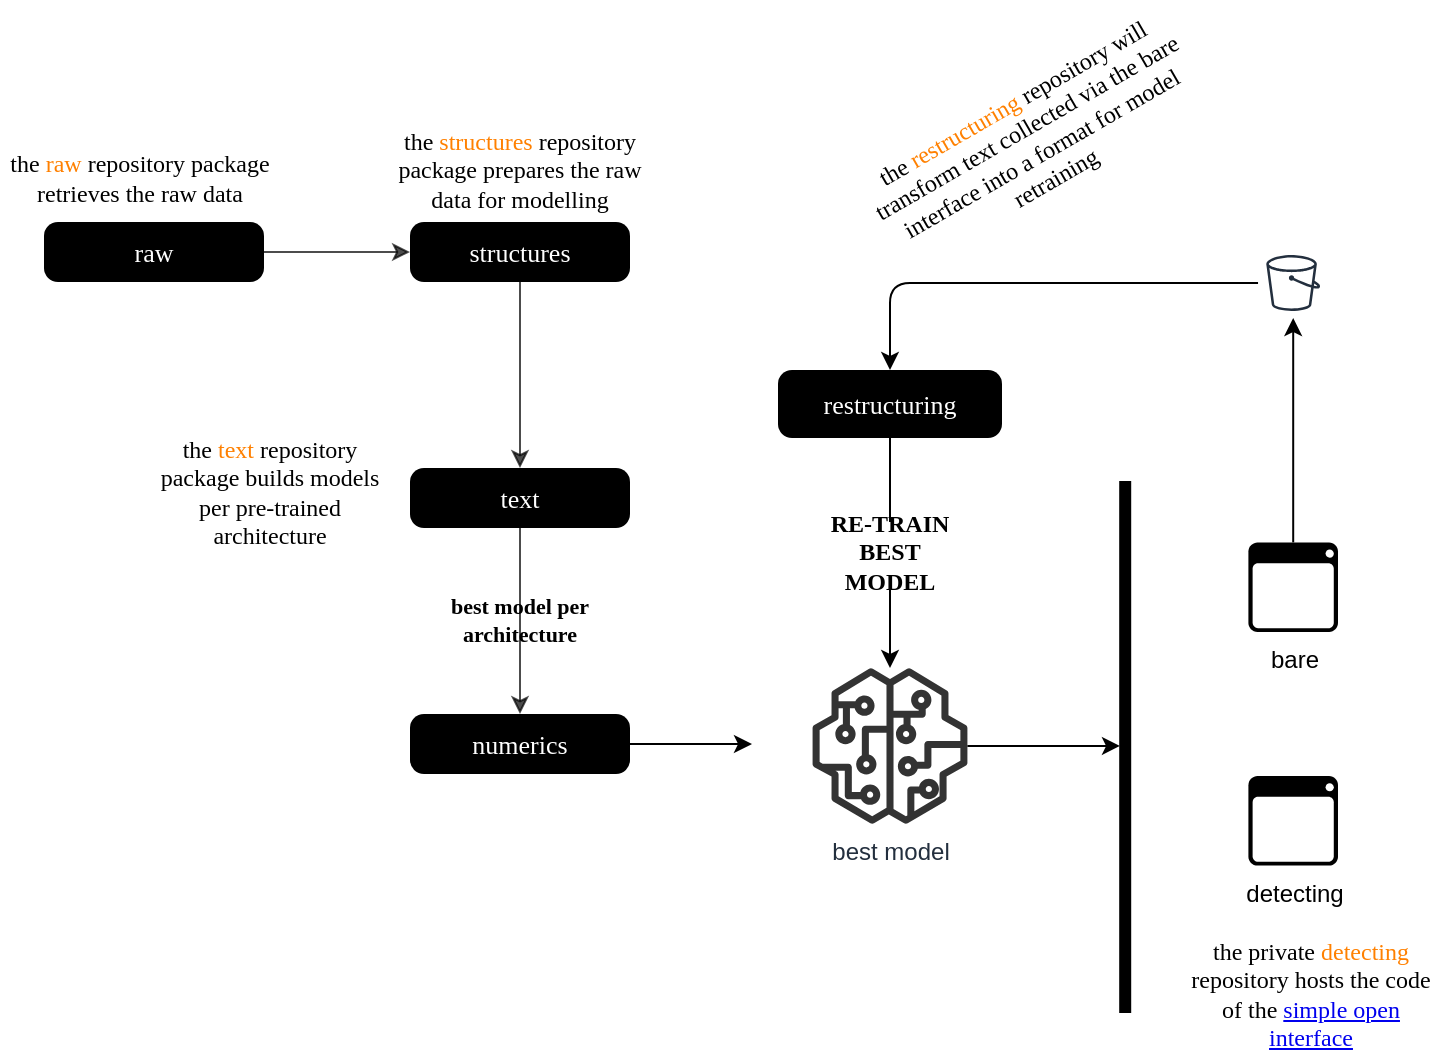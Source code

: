 <mxfile version="22.1.2" type="device">
  <diagram name="sketch" id="NKct0yvRwDZPGS5-LY1j">
    <mxGraphModel dx="1098" dy="801" grid="1" gridSize="10" guides="1" tooltips="1" connect="1" arrows="1" fold="1" page="1" pageScale="1" pageWidth="1654" pageHeight="1169" math="0" shadow="0">
      <root>
        <mxCell id="0" />
        <mxCell id="1" parent="0" />
        <mxCell id="gYTZMiJ3hf2rMKiT2wGT-1" value="raw" style="rounded=1;absoluteArcSize=1;arcSize=14;whiteSpace=wrap;strokeWidth=2;strokeColor=none;fontFamily=Asap;fontSource=https%3A%2F%2Ffonts.googleapis.com%2Fcss%3Ffamily%3DAsap;fillColor=#000000;fontSize=13;fontColor=#FFFFFF;rotation=0;" vertex="1" parent="1">
          <mxGeometry x="166" y="272" width="110" height="30" as="geometry" />
        </mxCell>
        <mxCell id="gYTZMiJ3hf2rMKiT2wGT-29" style="edgeStyle=orthogonalEdgeStyle;rounded=0;orthogonalLoop=1;jettySize=auto;html=1;strokeColor=#000000;opacity=70;" edge="1" parent="1" source="gYTZMiJ3hf2rMKiT2wGT-2" target="gYTZMiJ3hf2rMKiT2wGT-3">
          <mxGeometry relative="1" as="geometry" />
        </mxCell>
        <mxCell id="gYTZMiJ3hf2rMKiT2wGT-2" value="structures" style="rounded=1;absoluteArcSize=1;arcSize=14;whiteSpace=wrap;strokeWidth=2;strokeColor=none;fontFamily=Asap;fontSource=https%3A%2F%2Ffonts.googleapis.com%2Fcss%3Ffamily%3DAsap;fillColor=#000000;fontSize=13;fontColor=#FFFFFF;rotation=0;" vertex="1" parent="1">
          <mxGeometry x="349" y="272" width="110" height="30" as="geometry" />
        </mxCell>
        <mxCell id="gYTZMiJ3hf2rMKiT2wGT-33" style="edgeStyle=orthogonalEdgeStyle;rounded=0;orthogonalLoop=1;jettySize=auto;html=1;entryX=0.5;entryY=0;entryDx=0;entryDy=0;strokeColor=#000000;opacity=70;" edge="1" parent="1" source="gYTZMiJ3hf2rMKiT2wGT-3" target="gYTZMiJ3hf2rMKiT2wGT-18">
          <mxGeometry relative="1" as="geometry" />
        </mxCell>
        <mxCell id="gYTZMiJ3hf2rMKiT2wGT-3" value="text" style="rounded=1;absoluteArcSize=1;arcSize=14;whiteSpace=wrap;strokeWidth=2;strokeColor=none;fontFamily=Asap;fontSource=https%3A%2F%2Ffonts.googleapis.com%2Fcss%3Ffamily%3DAsap;fontSize=13;fillColor=#000000;fontColor=#FFFFFF;rotation=0;" vertex="1" parent="1">
          <mxGeometry x="349" y="395" width="110" height="30" as="geometry" />
        </mxCell>
        <mxCell id="gYTZMiJ3hf2rMKiT2wGT-51" style="edgeStyle=orthogonalEdgeStyle;rounded=0;orthogonalLoop=1;jettySize=auto;html=1;entryX=0.5;entryY=0;entryDx=0;entryDy=0;endArrow=none;endFill=0;" edge="1" parent="1" source="gYTZMiJ3hf2rMKiT2wGT-4" target="gYTZMiJ3hf2rMKiT2wGT-48">
          <mxGeometry relative="1" as="geometry" />
        </mxCell>
        <mxCell id="gYTZMiJ3hf2rMKiT2wGT-4" value="restructuring" style="rounded=1;absoluteArcSize=1;arcSize=14;whiteSpace=wrap;strokeWidth=2;strokeColor=none;fontFamily=Asap;fontSource=https%3A%2F%2Ffonts.googleapis.com%2Fcss%3Ffamily%3DAsap;fillColor=#000000;fontSize=13;fontColor=#FFFFFF;" vertex="1" parent="1">
          <mxGeometry x="533" y="346" width="112" height="34" as="geometry" />
        </mxCell>
        <mxCell id="gYTZMiJ3hf2rMKiT2wGT-7" value="" style="curved=1;startArrow=none;;exitX=1;exitY=0.5;rounded=0;strokeColor=#000000;opacity=70;fontFamily=Asap;fontSource=https%3A%2F%2Ffonts.googleapis.com%2Fcss%3Ffamily%3DAsap;exitDx=0;exitDy=0;entryX=0;entryY=0.5;entryDx=0;entryDy=0;" edge="1" parent="1" source="gYTZMiJ3hf2rMKiT2wGT-1" target="gYTZMiJ3hf2rMKiT2wGT-2">
          <mxGeometry relative="1" as="geometry">
            <Array as="points" />
            <mxPoint x="314" y="289" as="targetPoint" />
          </mxGeometry>
        </mxCell>
        <mxCell id="gYTZMiJ3hf2rMKiT2wGT-55" style="edgeStyle=orthogonalEdgeStyle;rounded=0;orthogonalLoop=1;jettySize=auto;html=1;" edge="1" parent="1" source="gYTZMiJ3hf2rMKiT2wGT-18">
          <mxGeometry relative="1" as="geometry">
            <mxPoint x="520" y="533" as="targetPoint" />
          </mxGeometry>
        </mxCell>
        <mxCell id="gYTZMiJ3hf2rMKiT2wGT-18" value="numerics" style="rounded=1;absoluteArcSize=1;arcSize=14;whiteSpace=wrap;strokeWidth=2;strokeColor=none;fontFamily=Asap;fontSource=https%3A%2F%2Ffonts.googleapis.com%2Fcss%3Ffamily%3DAsap;fontSize=13;fillColor=#000000;fontColor=#FFFFFF;rotation=0;" vertex="1" parent="1">
          <mxGeometry x="349" y="518" width="110" height="30" as="geometry" />
        </mxCell>
        <mxCell id="gYTZMiJ3hf2rMKiT2wGT-19" value="" style="html=1;points=[];perimeter=orthogonalPerimeter;fillColor=strokeColor;rotation=0;" vertex="1" parent="1">
          <mxGeometry x="704.1" y="402" width="5" height="265" as="geometry" />
        </mxCell>
        <mxCell id="gYTZMiJ3hf2rMKiT2wGT-21" value="best model per architecture" style="text;html=1;strokeColor=none;fillColor=none;align=center;verticalAlign=middle;whiteSpace=wrap;rounded=0;fontFamily=Asap;fontSource=https%3A%2F%2Ffonts.googleapis.com%2Fcss%3Ffamily%3DAsap;fontSize=11;fontStyle=1" vertex="1" parent="1">
          <mxGeometry x="359" y="456" width="90" height="30" as="geometry" />
        </mxCell>
        <mxCell id="gYTZMiJ3hf2rMKiT2wGT-25" value="best model" style="sketch=0;outlineConnect=0;fontColor=#232F3E;gradientColor=none;fillColor=#000000;strokeColor=none;dashed=0;verticalLabelPosition=bottom;verticalAlign=top;align=center;html=1;fontSize=12;fontStyle=0;aspect=fixed;pointerEvents=1;shape=mxgraph.aws4.sagemaker_model;opacity=80;" vertex="1" parent="1">
          <mxGeometry x="550" y="495" width="78" height="78" as="geometry" />
        </mxCell>
        <mxCell id="gYTZMiJ3hf2rMKiT2wGT-46" style="edgeStyle=orthogonalEdgeStyle;rounded=1;orthogonalLoop=1;jettySize=auto;html=1;entryX=0.5;entryY=0;entryDx=0;entryDy=0;" edge="1" parent="1" source="gYTZMiJ3hf2rMKiT2wGT-27" target="gYTZMiJ3hf2rMKiT2wGT-4">
          <mxGeometry relative="1" as="geometry" />
        </mxCell>
        <mxCell id="gYTZMiJ3hf2rMKiT2wGT-27" value="" style="sketch=0;outlineConnect=0;fontColor=#232F3E;gradientColor=none;strokeColor=#232F3E;fillColor=#ffffff;dashed=0;verticalLabelPosition=bottom;verticalAlign=top;align=center;html=1;fontSize=12;fontStyle=0;aspect=fixed;shape=mxgraph.aws4.resourceIcon;resIcon=mxgraph.aws4.bucket;rotation=0;" vertex="1" parent="1">
          <mxGeometry x="773.1" y="285" width="35" height="35" as="geometry" />
        </mxCell>
        <mxCell id="gYTZMiJ3hf2rMKiT2wGT-36" value="detecting" style="shadow=0;dashed=0;html=1;strokeColor=none;fillColor=#000000;labelPosition=center;verticalLabelPosition=bottom;verticalAlign=top;align=center;outlineConnect=0;shape=mxgraph.veeam.interface;" vertex="1" parent="1">
          <mxGeometry x="768.2" y="549" width="44.8" height="44.8" as="geometry" />
        </mxCell>
        <mxCell id="gYTZMiJ3hf2rMKiT2wGT-40" style="edgeStyle=orthogonalEdgeStyle;rounded=0;orthogonalLoop=1;jettySize=auto;html=1;" edge="1" parent="1" source="gYTZMiJ3hf2rMKiT2wGT-37" target="gYTZMiJ3hf2rMKiT2wGT-27">
          <mxGeometry relative="1" as="geometry" />
        </mxCell>
        <mxCell id="gYTZMiJ3hf2rMKiT2wGT-37" value="bare" style="shadow=0;dashed=0;html=1;strokeColor=none;fillColor=#000000;labelPosition=center;verticalLabelPosition=bottom;verticalAlign=top;align=center;outlineConnect=0;shape=mxgraph.veeam.interface;" vertex="1" parent="1">
          <mxGeometry x="768.2" y="432.2" width="44.8" height="44.8" as="geometry" />
        </mxCell>
        <mxCell id="gYTZMiJ3hf2rMKiT2wGT-38" value="the private &lt;font color=&quot;#ff8000&quot;&gt;detecting&lt;/font&gt; repository hosts the code of the &lt;a href=&quot;https://d22j2jhm9iagpk.cloudfront.net/src/c-dispatches-app.html&quot;&gt;simple open interface&lt;/a&gt;" style="text;html=1;strokeColor=none;fillColor=none;align=center;verticalAlign=middle;whiteSpace=wrap;rounded=0;fontFamily=Caveat Brush;fontSource=https%3A%2F%2Ffonts.googleapis.com%2Fcss%3Ffamily%3DCaveat%2BBrush;rotation=0;" vertex="1" parent="1">
          <mxGeometry x="736" y="637.85" width="127" height="40" as="geometry" />
        </mxCell>
        <mxCell id="gYTZMiJ3hf2rMKiT2wGT-39" value="the&amp;nbsp;&lt;font color=&quot;#ff8000&quot;&gt;restructuring&lt;/font&gt; repository will transform text collected via the bare interface into a format for model retraining" style="text;html=1;strokeColor=none;fillColor=none;align=center;verticalAlign=middle;whiteSpace=wrap;rounded=0;fontFamily=Caveat Brush;fontSource=https%3A%2F%2Ffonts.googleapis.com%2Fcss%3Ffamily%3DCaveat%2BBrush;rotation=-30;" vertex="1" parent="1">
          <mxGeometry x="571.599" y="211.001" width="178.4" height="40" as="geometry" />
        </mxCell>
        <mxCell id="gYTZMiJ3hf2rMKiT2wGT-43" value="the&amp;nbsp;&lt;font color=&quot;#ff8000&quot;&gt;raw&lt;/font&gt; repository package retrieves the raw data" style="text;html=1;strokeColor=none;fillColor=none;align=center;verticalAlign=middle;whiteSpace=wrap;rounded=0;fontFamily=Caveat Brush;fontSource=https%3A%2F%2Ffonts.googleapis.com%2Fcss%3Ffamily%3DCaveat%2BBrush;rotation=0;" vertex="1" parent="1">
          <mxGeometry x="144" y="230" width="140" height="40" as="geometry" />
        </mxCell>
        <mxCell id="gYTZMiJ3hf2rMKiT2wGT-44" value="the&amp;nbsp;&lt;font color=&quot;#ff8000&quot;&gt;structures&lt;/font&gt; repository package prepares the raw data for modelling" style="text;html=1;strokeColor=none;fillColor=none;align=center;verticalAlign=middle;whiteSpace=wrap;rounded=0;fontFamily=Caveat Brush;fontSource=https%3A%2F%2Ffonts.googleapis.com%2Fcss%3Ffamily%3DCaveat%2BBrush;rotation=0;" vertex="1" parent="1">
          <mxGeometry x="339.15" y="226" width="129.7" height="40" as="geometry" />
        </mxCell>
        <mxCell id="gYTZMiJ3hf2rMKiT2wGT-45" value="the&amp;nbsp;&lt;font color=&quot;#ff8000&quot;&gt;text&lt;/font&gt; repository package builds models per pre-trained architecture" style="text;html=1;strokeColor=none;fillColor=none;align=center;verticalAlign=middle;whiteSpace=wrap;rounded=0;fontFamily=Caveat Brush;fontSource=https%3A%2F%2Ffonts.googleapis.com%2Fcss%3Ffamily%3DCaveat%2BBrush;rotation=0;" vertex="1" parent="1">
          <mxGeometry x="217.1" y="387" width="123.9" height="40" as="geometry" />
        </mxCell>
        <mxCell id="gYTZMiJ3hf2rMKiT2wGT-52" style="edgeStyle=orthogonalEdgeStyle;rounded=0;orthogonalLoop=1;jettySize=auto;html=1;" edge="1" parent="1" source="gYTZMiJ3hf2rMKiT2wGT-48" target="gYTZMiJ3hf2rMKiT2wGT-25">
          <mxGeometry relative="1" as="geometry" />
        </mxCell>
        <mxCell id="gYTZMiJ3hf2rMKiT2wGT-48" value="RE-TRAIN BEST MODEL" style="text;html=1;strokeColor=none;fillColor=none;align=center;verticalAlign=middle;whiteSpace=wrap;rounded=0;fontStyle=1;fontFamily=Asap;fontSource=https%3A%2F%2Ffonts.googleapis.com%2Fcss%3Ffamily%3DAsap;" vertex="1" parent="1">
          <mxGeometry x="549" y="422" width="80" height="30" as="geometry" />
        </mxCell>
        <mxCell id="gYTZMiJ3hf2rMKiT2wGT-54" style="edgeStyle=orthogonalEdgeStyle;rounded=0;orthogonalLoop=1;jettySize=auto;html=1;entryX=-0.02;entryY=0.498;entryDx=0;entryDy=0;entryPerimeter=0;" edge="1" parent="1" source="gYTZMiJ3hf2rMKiT2wGT-25" target="gYTZMiJ3hf2rMKiT2wGT-19">
          <mxGeometry relative="1" as="geometry" />
        </mxCell>
      </root>
    </mxGraphModel>
  </diagram>
</mxfile>
